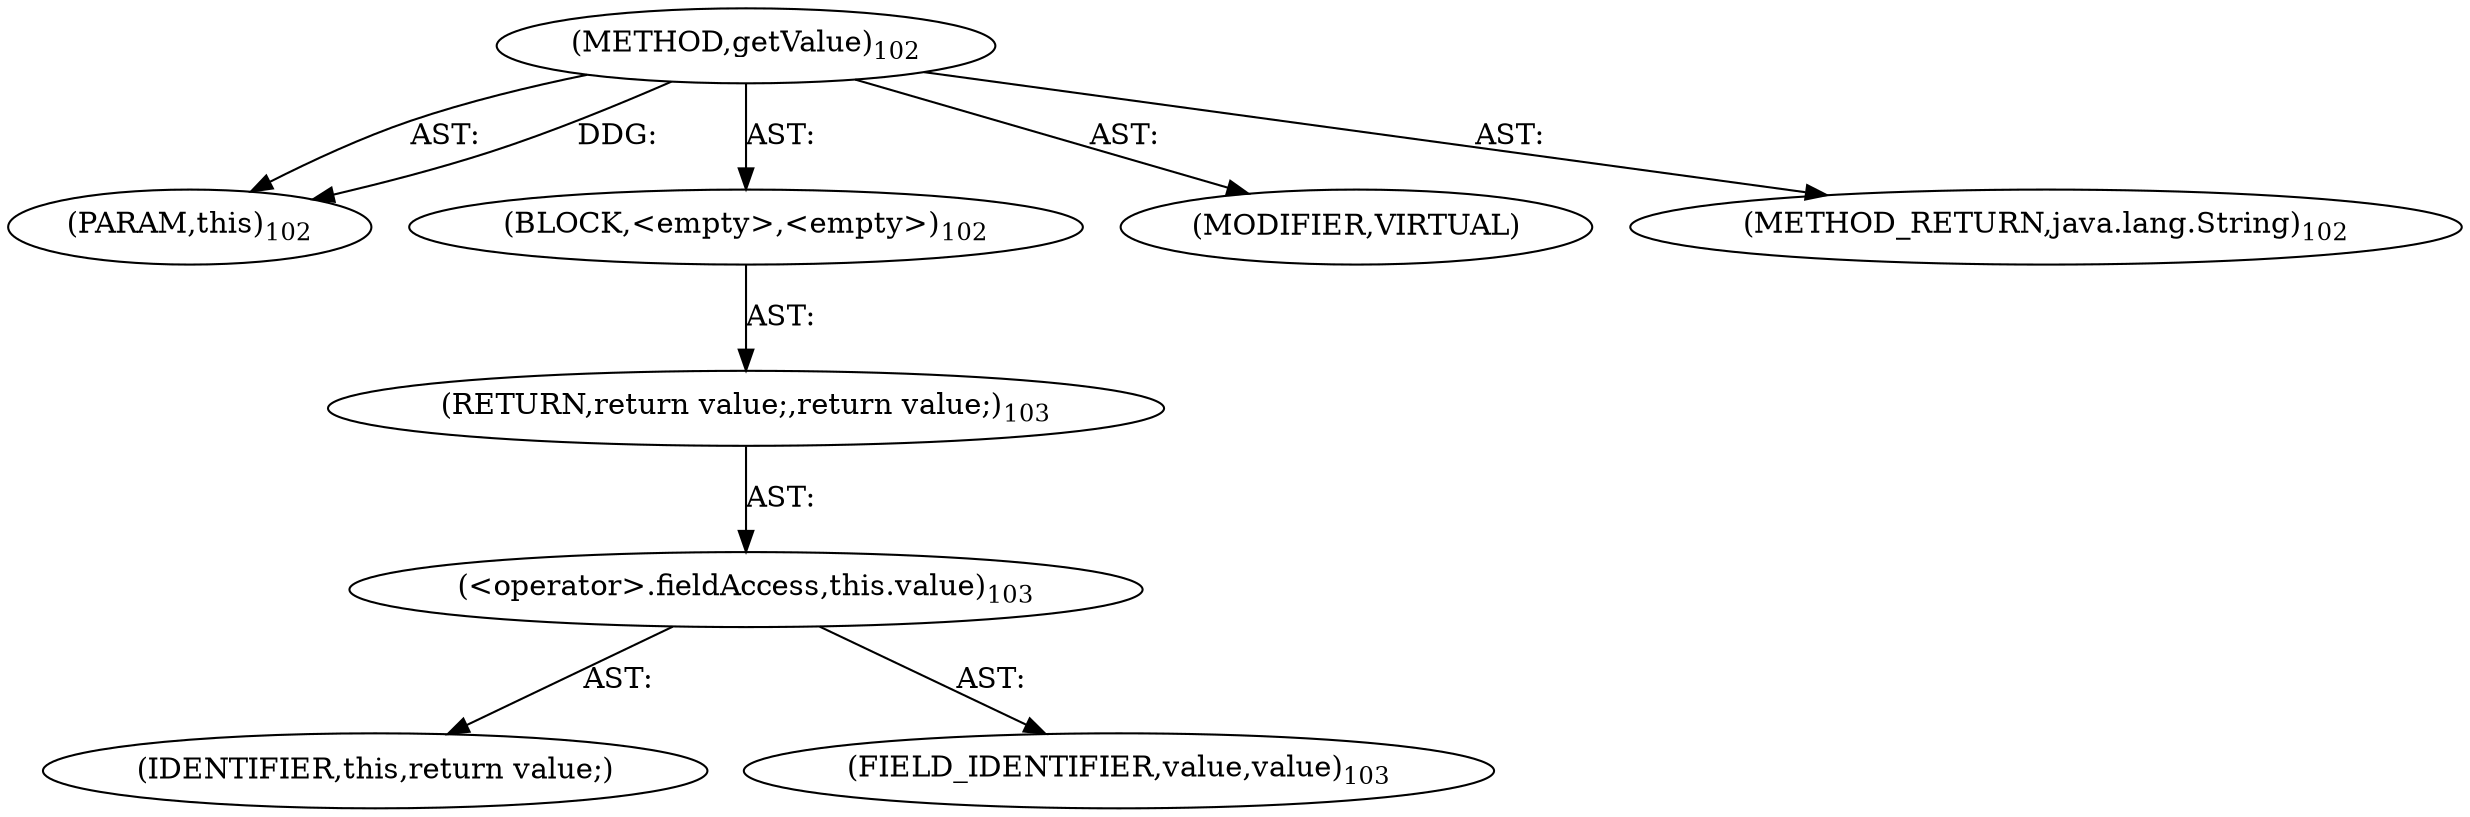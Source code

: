 digraph "getValue" {  
"111669149699" [label = <(METHOD,getValue)<SUB>102</SUB>> ]
"115964116997" [label = <(PARAM,this)<SUB>102</SUB>> ]
"25769803779" [label = <(BLOCK,&lt;empty&gt;,&lt;empty&gt;)<SUB>102</SUB>> ]
"146028888065" [label = <(RETURN,return value;,return value;)<SUB>103</SUB>> ]
"30064771077" [label = <(&lt;operator&gt;.fieldAccess,this.value)<SUB>103</SUB>> ]
"68719476741" [label = <(IDENTIFIER,this,return value;)> ]
"55834574851" [label = <(FIELD_IDENTIFIER,value,value)<SUB>103</SUB>> ]
"133143986183" [label = <(MODIFIER,VIRTUAL)> ]
"128849018883" [label = <(METHOD_RETURN,java.lang.String)<SUB>102</SUB>> ]
  "111669149699" -> "115964116997"  [ label = "AST: "] 
  "111669149699" -> "25769803779"  [ label = "AST: "] 
  "111669149699" -> "133143986183"  [ label = "AST: "] 
  "111669149699" -> "128849018883"  [ label = "AST: "] 
  "25769803779" -> "146028888065"  [ label = "AST: "] 
  "146028888065" -> "30064771077"  [ label = "AST: "] 
  "30064771077" -> "68719476741"  [ label = "AST: "] 
  "30064771077" -> "55834574851"  [ label = "AST: "] 
  "111669149699" -> "115964116997"  [ label = "DDG: "] 
}
